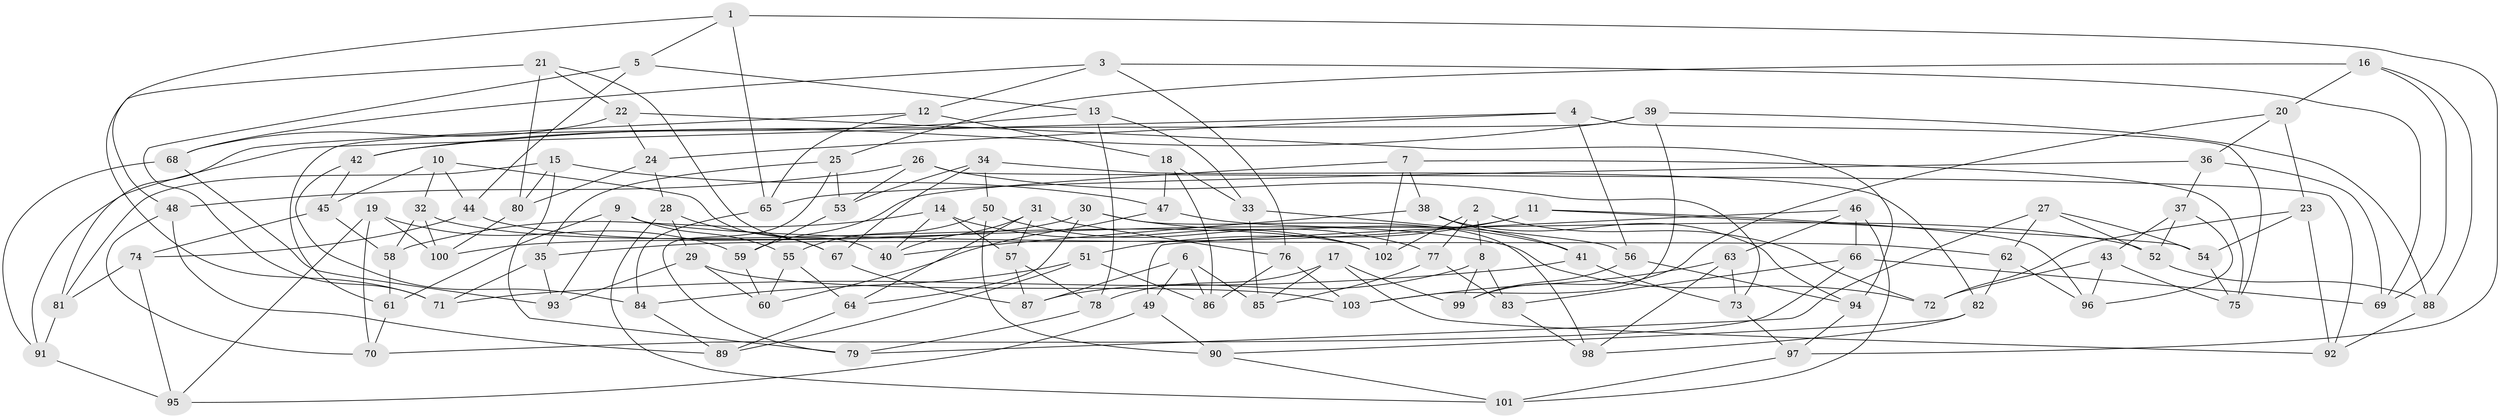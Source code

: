 // Generated by graph-tools (version 1.1) at 2025/16/03/09/25 04:16:21]
// undirected, 103 vertices, 206 edges
graph export_dot {
graph [start="1"]
  node [color=gray90,style=filled];
  1;
  2;
  3;
  4;
  5;
  6;
  7;
  8;
  9;
  10;
  11;
  12;
  13;
  14;
  15;
  16;
  17;
  18;
  19;
  20;
  21;
  22;
  23;
  24;
  25;
  26;
  27;
  28;
  29;
  30;
  31;
  32;
  33;
  34;
  35;
  36;
  37;
  38;
  39;
  40;
  41;
  42;
  43;
  44;
  45;
  46;
  47;
  48;
  49;
  50;
  51;
  52;
  53;
  54;
  55;
  56;
  57;
  58;
  59;
  60;
  61;
  62;
  63;
  64;
  65;
  66;
  67;
  68;
  69;
  70;
  71;
  72;
  73;
  74;
  75;
  76;
  77;
  78;
  79;
  80;
  81;
  82;
  83;
  84;
  85;
  86;
  87;
  88;
  89;
  90;
  91;
  92;
  93;
  94;
  95;
  96;
  97;
  98;
  99;
  100;
  101;
  102;
  103;
  1 -- 97;
  1 -- 48;
  1 -- 65;
  1 -- 5;
  2 -- 8;
  2 -- 102;
  2 -- 77;
  2 -- 72;
  3 -- 69;
  3 -- 68;
  3 -- 12;
  3 -- 76;
  4 -- 91;
  4 -- 56;
  4 -- 24;
  4 -- 75;
  5 -- 44;
  5 -- 13;
  5 -- 71;
  6 -- 85;
  6 -- 86;
  6 -- 49;
  6 -- 87;
  7 -- 75;
  7 -- 38;
  7 -- 59;
  7 -- 102;
  8 -- 83;
  8 -- 87;
  8 -- 99;
  9 -- 62;
  9 -- 61;
  9 -- 55;
  9 -- 93;
  10 -- 44;
  10 -- 45;
  10 -- 67;
  10 -- 32;
  11 -- 54;
  11 -- 51;
  11 -- 35;
  11 -- 96;
  12 -- 81;
  12 -- 18;
  12 -- 65;
  13 -- 33;
  13 -- 78;
  13 -- 42;
  14 -- 58;
  14 -- 102;
  14 -- 57;
  14 -- 40;
  15 -- 80;
  15 -- 79;
  15 -- 81;
  15 -- 47;
  16 -- 25;
  16 -- 69;
  16 -- 88;
  16 -- 20;
  17 -- 78;
  17 -- 99;
  17 -- 92;
  17 -- 85;
  18 -- 86;
  18 -- 47;
  18 -- 33;
  19 -- 100;
  19 -- 95;
  19 -- 59;
  19 -- 70;
  20 -- 23;
  20 -- 99;
  20 -- 36;
  21 -- 80;
  21 -- 71;
  21 -- 22;
  21 -- 40;
  22 -- 24;
  22 -- 94;
  22 -- 68;
  23 -- 92;
  23 -- 54;
  23 -- 72;
  24 -- 28;
  24 -- 80;
  25 -- 53;
  25 -- 35;
  25 -- 79;
  26 -- 92;
  26 -- 53;
  26 -- 73;
  26 -- 48;
  27 -- 62;
  27 -- 52;
  27 -- 79;
  27 -- 54;
  28 -- 67;
  28 -- 101;
  28 -- 29;
  29 -- 60;
  29 -- 103;
  29 -- 93;
  30 -- 98;
  30 -- 64;
  30 -- 100;
  30 -- 41;
  31 -- 40;
  31 -- 64;
  31 -- 76;
  31 -- 57;
  32 -- 102;
  32 -- 100;
  32 -- 58;
  33 -- 85;
  33 -- 56;
  34 -- 50;
  34 -- 67;
  34 -- 82;
  34 -- 53;
  35 -- 93;
  35 -- 71;
  36 -- 65;
  36 -- 69;
  36 -- 37;
  37 -- 43;
  37 -- 96;
  37 -- 52;
  38 -- 94;
  38 -- 41;
  38 -- 40;
  39 -- 61;
  39 -- 42;
  39 -- 103;
  39 -- 88;
  41 -- 73;
  41 -- 71;
  42 -- 84;
  42 -- 45;
  43 -- 72;
  43 -- 75;
  43 -- 96;
  44 -- 74;
  44 -- 72;
  45 -- 58;
  45 -- 74;
  46 -- 66;
  46 -- 49;
  46 -- 63;
  46 -- 101;
  47 -- 60;
  47 -- 52;
  48 -- 89;
  48 -- 70;
  49 -- 90;
  49 -- 95;
  50 -- 90;
  50 -- 55;
  50 -- 77;
  51 -- 89;
  51 -- 84;
  51 -- 86;
  52 -- 88;
  53 -- 59;
  54 -- 75;
  55 -- 60;
  55 -- 64;
  56 -- 99;
  56 -- 94;
  57 -- 87;
  57 -- 78;
  58 -- 61;
  59 -- 60;
  61 -- 70;
  62 -- 82;
  62 -- 96;
  63 -- 103;
  63 -- 98;
  63 -- 73;
  64 -- 89;
  65 -- 84;
  66 -- 83;
  66 -- 69;
  66 -- 70;
  67 -- 87;
  68 -- 93;
  68 -- 91;
  73 -- 97;
  74 -- 95;
  74 -- 81;
  76 -- 103;
  76 -- 86;
  77 -- 85;
  77 -- 83;
  78 -- 79;
  80 -- 100;
  81 -- 91;
  82 -- 90;
  82 -- 98;
  83 -- 98;
  84 -- 89;
  88 -- 92;
  90 -- 101;
  91 -- 95;
  94 -- 97;
  97 -- 101;
}
